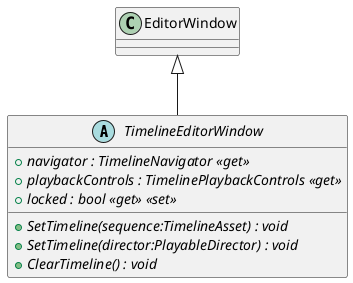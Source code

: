 @startuml
abstract class TimelineEditorWindow {
    + {abstract} navigator : TimelineNavigator <<get>>
    + {abstract} playbackControls : TimelinePlaybackControls <<get>>
    + {abstract} locked : bool <<get>> <<set>>
    + {abstract} SetTimeline(sequence:TimelineAsset) : void
    + {abstract} SetTimeline(director:PlayableDirector) : void
    + {abstract} ClearTimeline() : void
}
EditorWindow <|-- TimelineEditorWindow
@enduml
